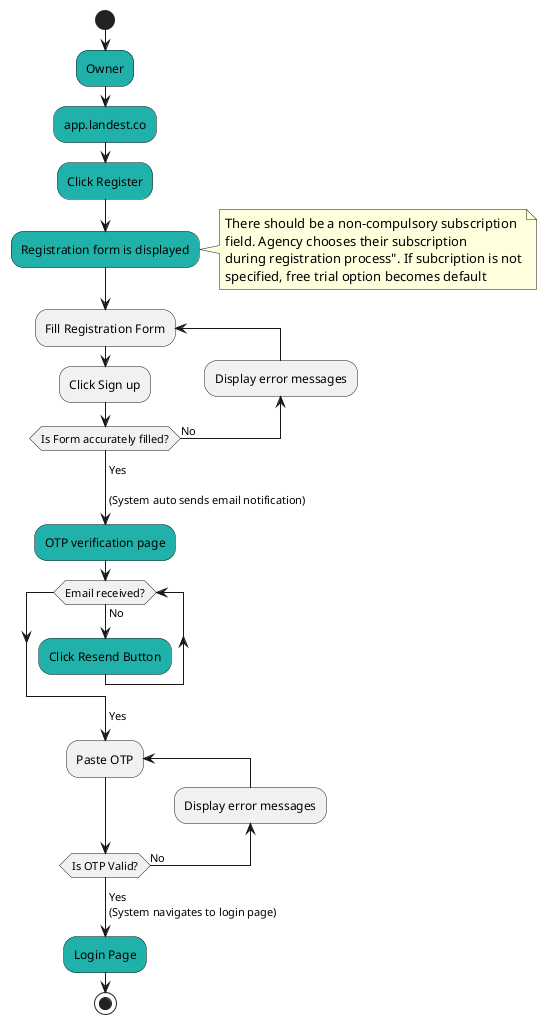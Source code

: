 @startuml
'https://plantuml.com/activity-diagram-beta

start
#LightSeaGreen:Owner;
#LightSeaGreen:app.landest.co;
#LightSeaGreen:Click Register;
#LightSeaGreen:Registration form is displayed;
note right
  There should be a non-compulsory subscription
  field. Agency chooses their subscription
  during registration process". If subcription is not
  specified, free trial option becomes default
end note

repeat:Fill Registration Form;
:Click Sign up;
backward:Display error messages;
repeat while (Is Form accurately filled?) is (No)

-> Yes

(System auto sends email notification);

#LightSeaGreen:OTP verification page;
while (Email received?) is (No)
  #LightSeaGreen:Click Resend Button;
endwhile
-> Yes;

repeat:Paste OTP;
backward :Display error messages;
repeat while (Is OTP Valid?) is (No)

-> Yes
(System navigates to login page);

#LightSeaGreen:Login Page;

stop
@enduml
